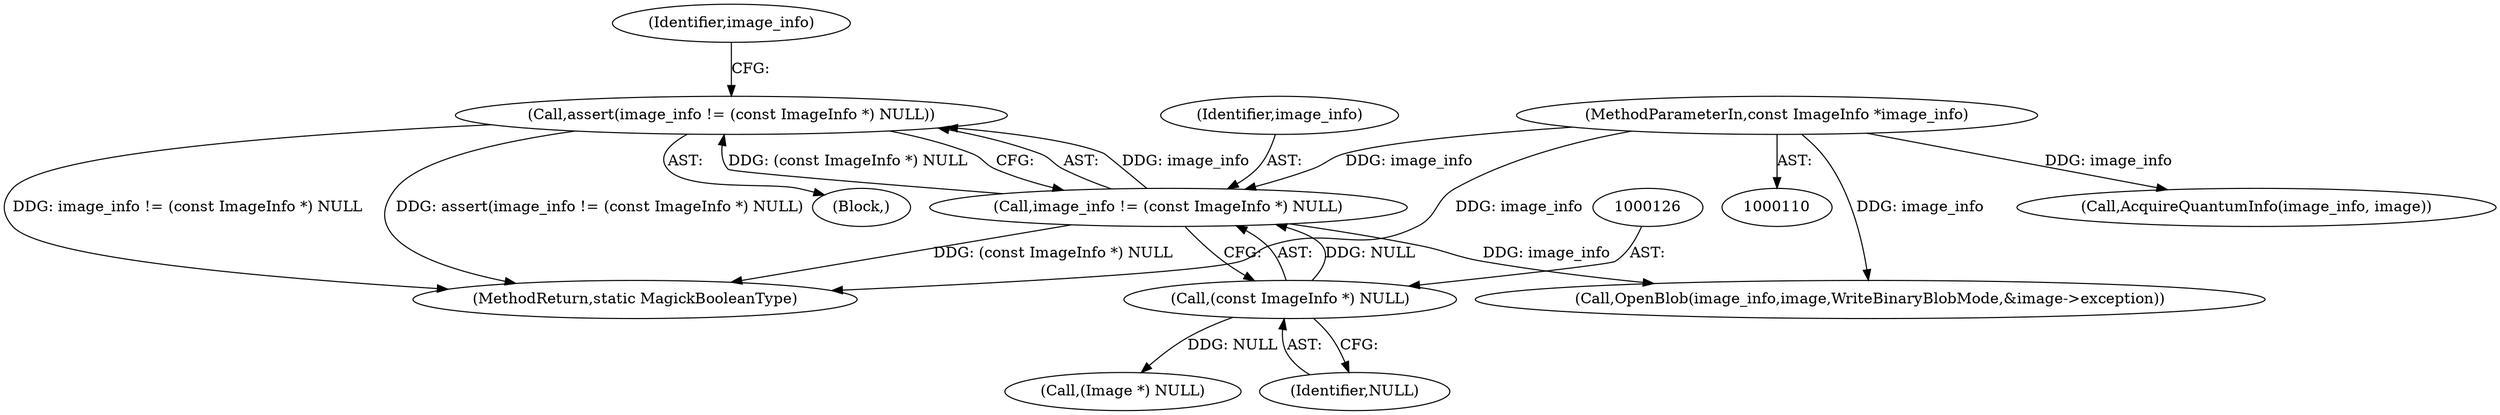 digraph "0_ImageMagick_97566cf2806c0a5a86e884c96831a0c3b1ec6c20@API" {
"1000122" [label="(Call,assert(image_info != (const ImageInfo *) NULL))"];
"1000123" [label="(Call,image_info != (const ImageInfo *) NULL)"];
"1000111" [label="(MethodParameterIn,const ImageInfo *image_info)"];
"1000125" [label="(Call,(const ImageInfo *) NULL)"];
"1000826" [label="(MethodReturn,static MagickBooleanType)"];
"1000124" [label="(Identifier,image_info)"];
"1000182" [label="(Call,AcquireQuantumInfo(image_info, image))"];
"1000122" [label="(Call,assert(image_info != (const ImageInfo *) NULL))"];
"1000125" [label="(Call,(const ImageInfo *) NULL)"];
"1000111" [label="(MethodParameterIn,const ImageInfo *image_info)"];
"1000137" [label="(Call,(Image *) NULL)"];
"1000123" [label="(Call,image_info != (const ImageInfo *) NULL)"];
"1000131" [label="(Identifier,image_info)"];
"1000127" [label="(Identifier,NULL)"];
"1000113" [label="(Block,)"];
"1000163" [label="(Call,OpenBlob(image_info,image,WriteBinaryBlobMode,&image->exception))"];
"1000122" -> "1000113"  [label="AST: "];
"1000122" -> "1000123"  [label="CFG: "];
"1000123" -> "1000122"  [label="AST: "];
"1000131" -> "1000122"  [label="CFG: "];
"1000122" -> "1000826"  [label="DDG: image_info != (const ImageInfo *) NULL"];
"1000122" -> "1000826"  [label="DDG: assert(image_info != (const ImageInfo *) NULL)"];
"1000123" -> "1000122"  [label="DDG: image_info"];
"1000123" -> "1000122"  [label="DDG: (const ImageInfo *) NULL"];
"1000123" -> "1000125"  [label="CFG: "];
"1000124" -> "1000123"  [label="AST: "];
"1000125" -> "1000123"  [label="AST: "];
"1000123" -> "1000826"  [label="DDG: (const ImageInfo *) NULL"];
"1000111" -> "1000123"  [label="DDG: image_info"];
"1000125" -> "1000123"  [label="DDG: NULL"];
"1000123" -> "1000163"  [label="DDG: image_info"];
"1000111" -> "1000110"  [label="AST: "];
"1000111" -> "1000826"  [label="DDG: image_info"];
"1000111" -> "1000163"  [label="DDG: image_info"];
"1000111" -> "1000182"  [label="DDG: image_info"];
"1000125" -> "1000127"  [label="CFG: "];
"1000126" -> "1000125"  [label="AST: "];
"1000127" -> "1000125"  [label="AST: "];
"1000125" -> "1000137"  [label="DDG: NULL"];
}
